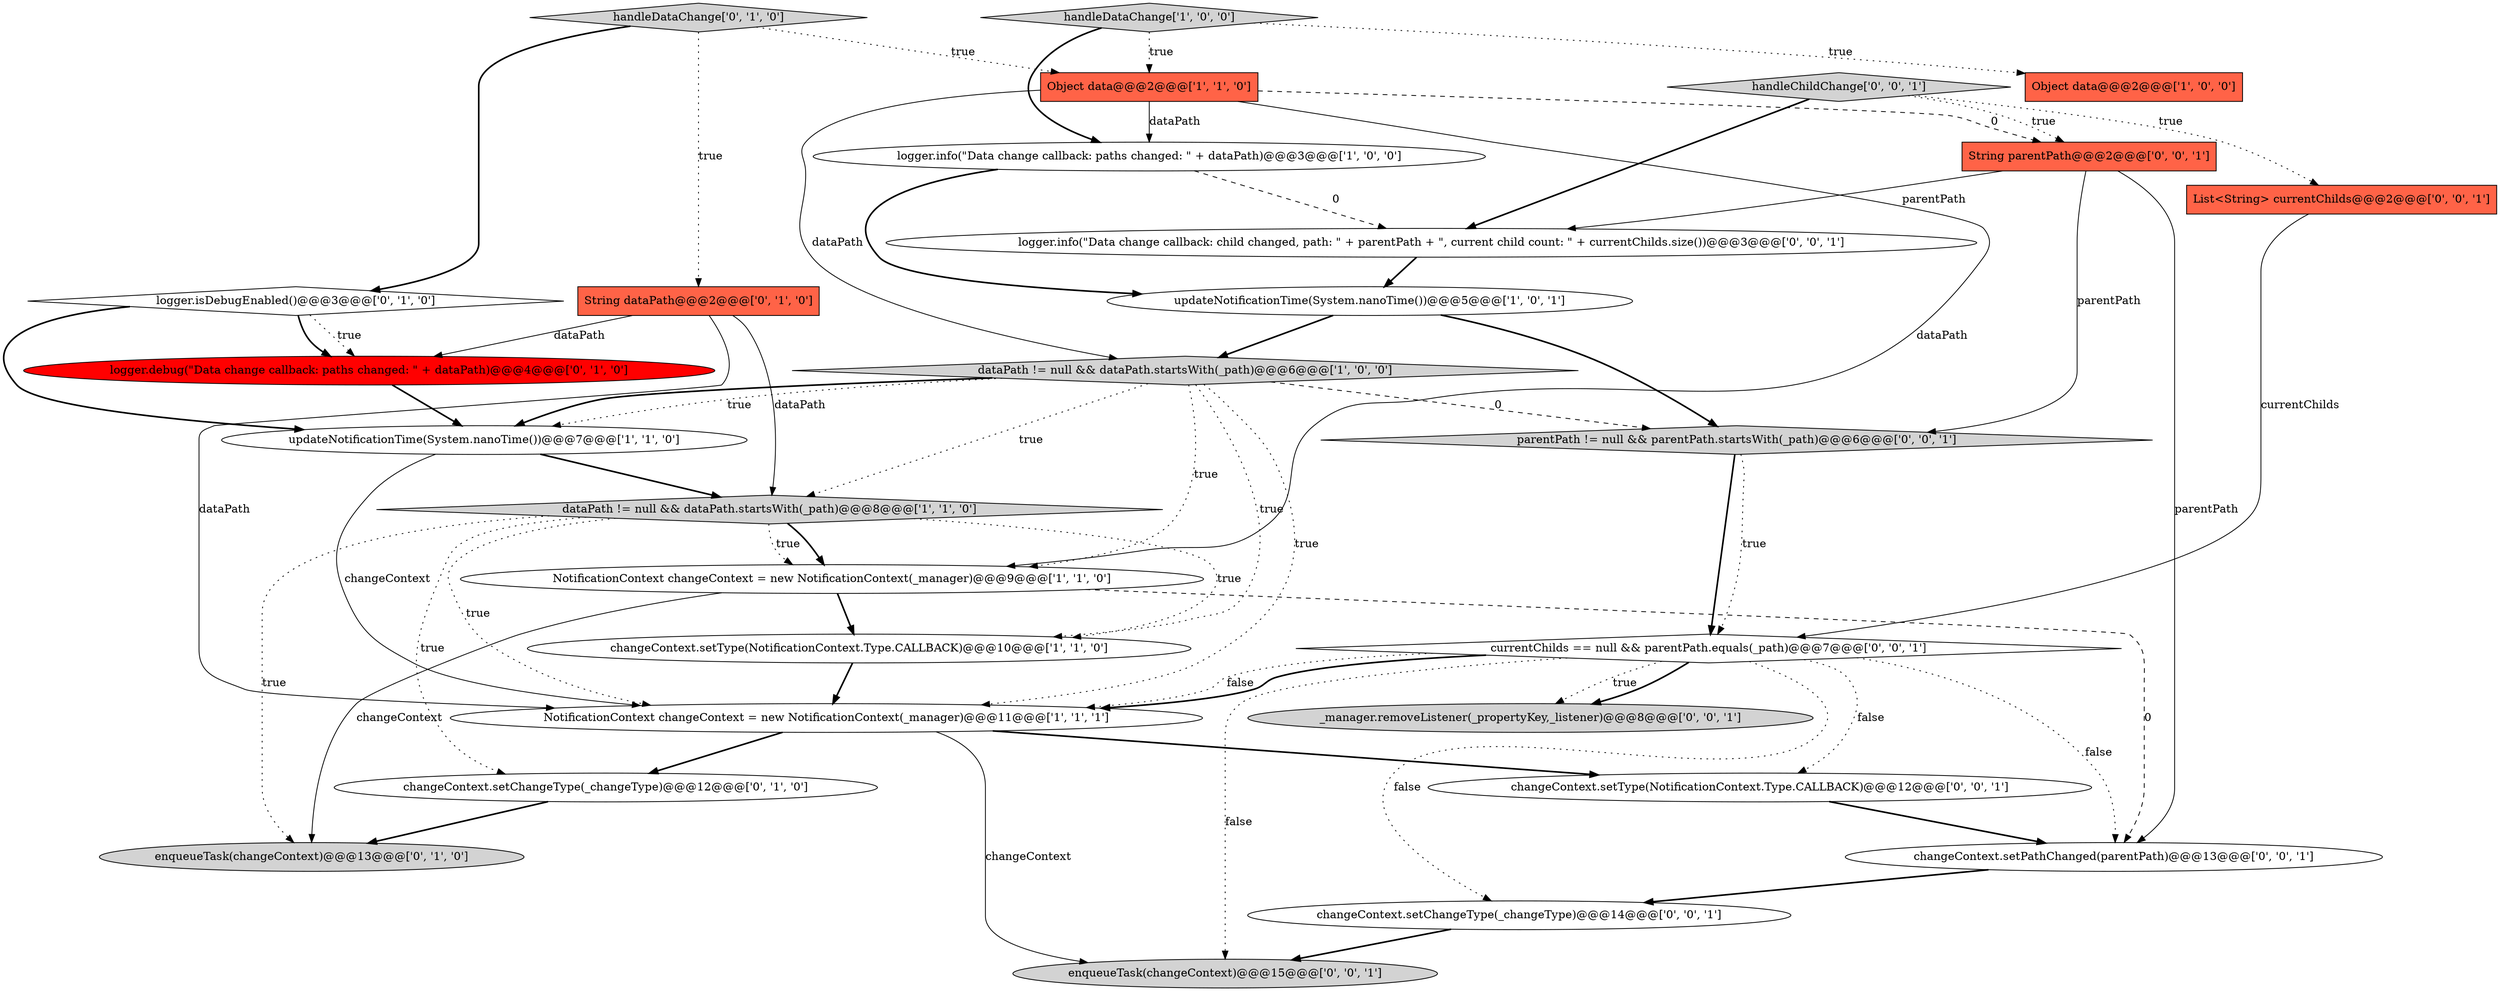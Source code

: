 digraph {
17 [style = filled, label = "handleChildChange['0', '0', '1']", fillcolor = lightgray, shape = diamond image = "AAA0AAABBB3BBB"];
13 [style = filled, label = "handleDataChange['0', '1', '0']", fillcolor = lightgray, shape = diamond image = "AAA0AAABBB2BBB"];
5 [style = filled, label = "updateNotificationTime(System.nanoTime())@@@5@@@['1', '0', '1']", fillcolor = white, shape = ellipse image = "AAA0AAABBB1BBB"];
19 [style = filled, label = "changeContext.setPathChanged(parentPath)@@@13@@@['0', '0', '1']", fillcolor = white, shape = ellipse image = "AAA0AAABBB3BBB"];
26 [style = filled, label = "String parentPath@@@2@@@['0', '0', '1']", fillcolor = tomato, shape = box image = "AAA0AAABBB3BBB"];
4 [style = filled, label = "handleDataChange['1', '0', '0']", fillcolor = lightgray, shape = diamond image = "AAA0AAABBB1BBB"];
15 [style = filled, label = "logger.debug(\"Data change callback: paths changed: \" + dataPath)@@@4@@@['0', '1', '0']", fillcolor = red, shape = ellipse image = "AAA1AAABBB2BBB"];
25 [style = filled, label = "_manager.removeListener(_propertyKey,_listener)@@@8@@@['0', '0', '1']", fillcolor = lightgray, shape = ellipse image = "AAA0AAABBB3BBB"];
2 [style = filled, label = "updateNotificationTime(System.nanoTime())@@@7@@@['1', '1', '0']", fillcolor = white, shape = ellipse image = "AAA0AAABBB1BBB"];
8 [style = filled, label = "Object data@@@2@@@['1', '1', '0']", fillcolor = tomato, shape = box image = "AAA0AAABBB1BBB"];
10 [style = filled, label = "changeContext.setType(NotificationContext.Type.CALLBACK)@@@10@@@['1', '1', '0']", fillcolor = white, shape = ellipse image = "AAA0AAABBB1BBB"];
21 [style = filled, label = "changeContext.setChangeType(_changeType)@@@14@@@['0', '0', '1']", fillcolor = white, shape = ellipse image = "AAA0AAABBB3BBB"];
0 [style = filled, label = "NotificationContext changeContext = new NotificationContext(_manager)@@@9@@@['1', '1', '0']", fillcolor = white, shape = ellipse image = "AAA0AAABBB1BBB"];
24 [style = filled, label = "currentChilds == null && parentPath.equals(_path)@@@7@@@['0', '0', '1']", fillcolor = white, shape = diamond image = "AAA0AAABBB3BBB"];
3 [style = filled, label = "logger.info(\"Data change callback: paths changed: \" + dataPath)@@@3@@@['1', '0', '0']", fillcolor = white, shape = ellipse image = "AAA0AAABBB1BBB"];
12 [style = filled, label = "logger.isDebugEnabled()@@@3@@@['0', '1', '0']", fillcolor = white, shape = diamond image = "AAA0AAABBB2BBB"];
9 [style = filled, label = "dataPath != null && dataPath.startsWith(_path)@@@6@@@['1', '0', '0']", fillcolor = lightgray, shape = diamond image = "AAA0AAABBB1BBB"];
20 [style = filled, label = "enqueueTask(changeContext)@@@15@@@['0', '0', '1']", fillcolor = lightgray, shape = ellipse image = "AAA0AAABBB3BBB"];
7 [style = filled, label = "dataPath != null && dataPath.startsWith(_path)@@@8@@@['1', '1', '0']", fillcolor = lightgray, shape = diamond image = "AAA0AAABBB1BBB"];
18 [style = filled, label = "parentPath != null && parentPath.startsWith(_path)@@@6@@@['0', '0', '1']", fillcolor = lightgray, shape = diamond image = "AAA0AAABBB3BBB"];
23 [style = filled, label = "List<String> currentChilds@@@2@@@['0', '0', '1']", fillcolor = tomato, shape = box image = "AAA0AAABBB3BBB"];
14 [style = filled, label = "changeContext.setChangeType(_changeType)@@@12@@@['0', '1', '0']", fillcolor = white, shape = ellipse image = "AAA0AAABBB2BBB"];
1 [style = filled, label = "NotificationContext changeContext = new NotificationContext(_manager)@@@11@@@['1', '1', '1']", fillcolor = white, shape = ellipse image = "AAA0AAABBB1BBB"];
27 [style = filled, label = "changeContext.setType(NotificationContext.Type.CALLBACK)@@@12@@@['0', '0', '1']", fillcolor = white, shape = ellipse image = "AAA0AAABBB3BBB"];
6 [style = filled, label = "Object data@@@2@@@['1', '0', '0']", fillcolor = tomato, shape = box image = "AAA0AAABBB1BBB"];
11 [style = filled, label = "String dataPath@@@2@@@['0', '1', '0']", fillcolor = tomato, shape = box image = "AAA0AAABBB2BBB"];
22 [style = filled, label = "logger.info(\"Data change callback: child changed, path: \" + parentPath + \", current child count: \" + currentChilds.size())@@@3@@@['0', '0', '1']", fillcolor = white, shape = ellipse image = "AAA0AAABBB3BBB"];
16 [style = filled, label = "enqueueTask(changeContext)@@@13@@@['0', '1', '0']", fillcolor = lightgray, shape = ellipse image = "AAA0AAABBB2BBB"];
8->3 [style = solid, label="dataPath"];
14->16 [style = bold, label=""];
8->9 [style = solid, label="dataPath"];
4->6 [style = dotted, label="true"];
8->0 [style = solid, label="dataPath"];
4->3 [style = bold, label=""];
17->26 [style = dotted, label="true"];
15->2 [style = bold, label=""];
18->24 [style = bold, label=""];
0->16 [style = solid, label="changeContext"];
9->0 [style = dotted, label="true"];
7->10 [style = dotted, label="true"];
11->7 [style = solid, label="dataPath"];
7->14 [style = dotted, label="true"];
5->9 [style = bold, label=""];
24->25 [style = dotted, label="true"];
9->2 [style = bold, label=""];
0->19 [style = dashed, label="0"];
9->18 [style = dashed, label="0"];
2->1 [style = solid, label="changeContext"];
26->19 [style = solid, label="parentPath"];
12->15 [style = bold, label=""];
1->27 [style = bold, label=""];
18->24 [style = dotted, label="true"];
11->15 [style = solid, label="dataPath"];
4->8 [style = dotted, label="true"];
12->15 [style = dotted, label="true"];
7->0 [style = bold, label=""];
5->18 [style = bold, label=""];
3->22 [style = dashed, label="0"];
26->22 [style = solid, label="parentPath"];
17->22 [style = bold, label=""];
11->1 [style = solid, label="dataPath"];
7->0 [style = dotted, label="true"];
22->5 [style = bold, label=""];
24->20 [style = dotted, label="false"];
17->23 [style = dotted, label="true"];
12->2 [style = bold, label=""];
3->5 [style = bold, label=""];
0->10 [style = bold, label=""];
24->27 [style = dotted, label="false"];
13->12 [style = bold, label=""];
21->20 [style = bold, label=""];
13->8 [style = dotted, label="true"];
24->25 [style = bold, label=""];
9->2 [style = dotted, label="true"];
24->1 [style = dotted, label="false"];
9->1 [style = dotted, label="true"];
7->16 [style = dotted, label="true"];
13->11 [style = dotted, label="true"];
24->19 [style = dotted, label="false"];
1->14 [style = bold, label=""];
27->19 [style = bold, label=""];
26->18 [style = solid, label="parentPath"];
1->20 [style = solid, label="changeContext"];
2->7 [style = bold, label=""];
24->1 [style = bold, label=""];
9->7 [style = dotted, label="true"];
7->1 [style = dotted, label="true"];
10->1 [style = bold, label=""];
9->10 [style = dotted, label="true"];
24->21 [style = dotted, label="false"];
23->24 [style = solid, label="currentChilds"];
8->26 [style = dashed, label="0"];
19->21 [style = bold, label=""];
}
